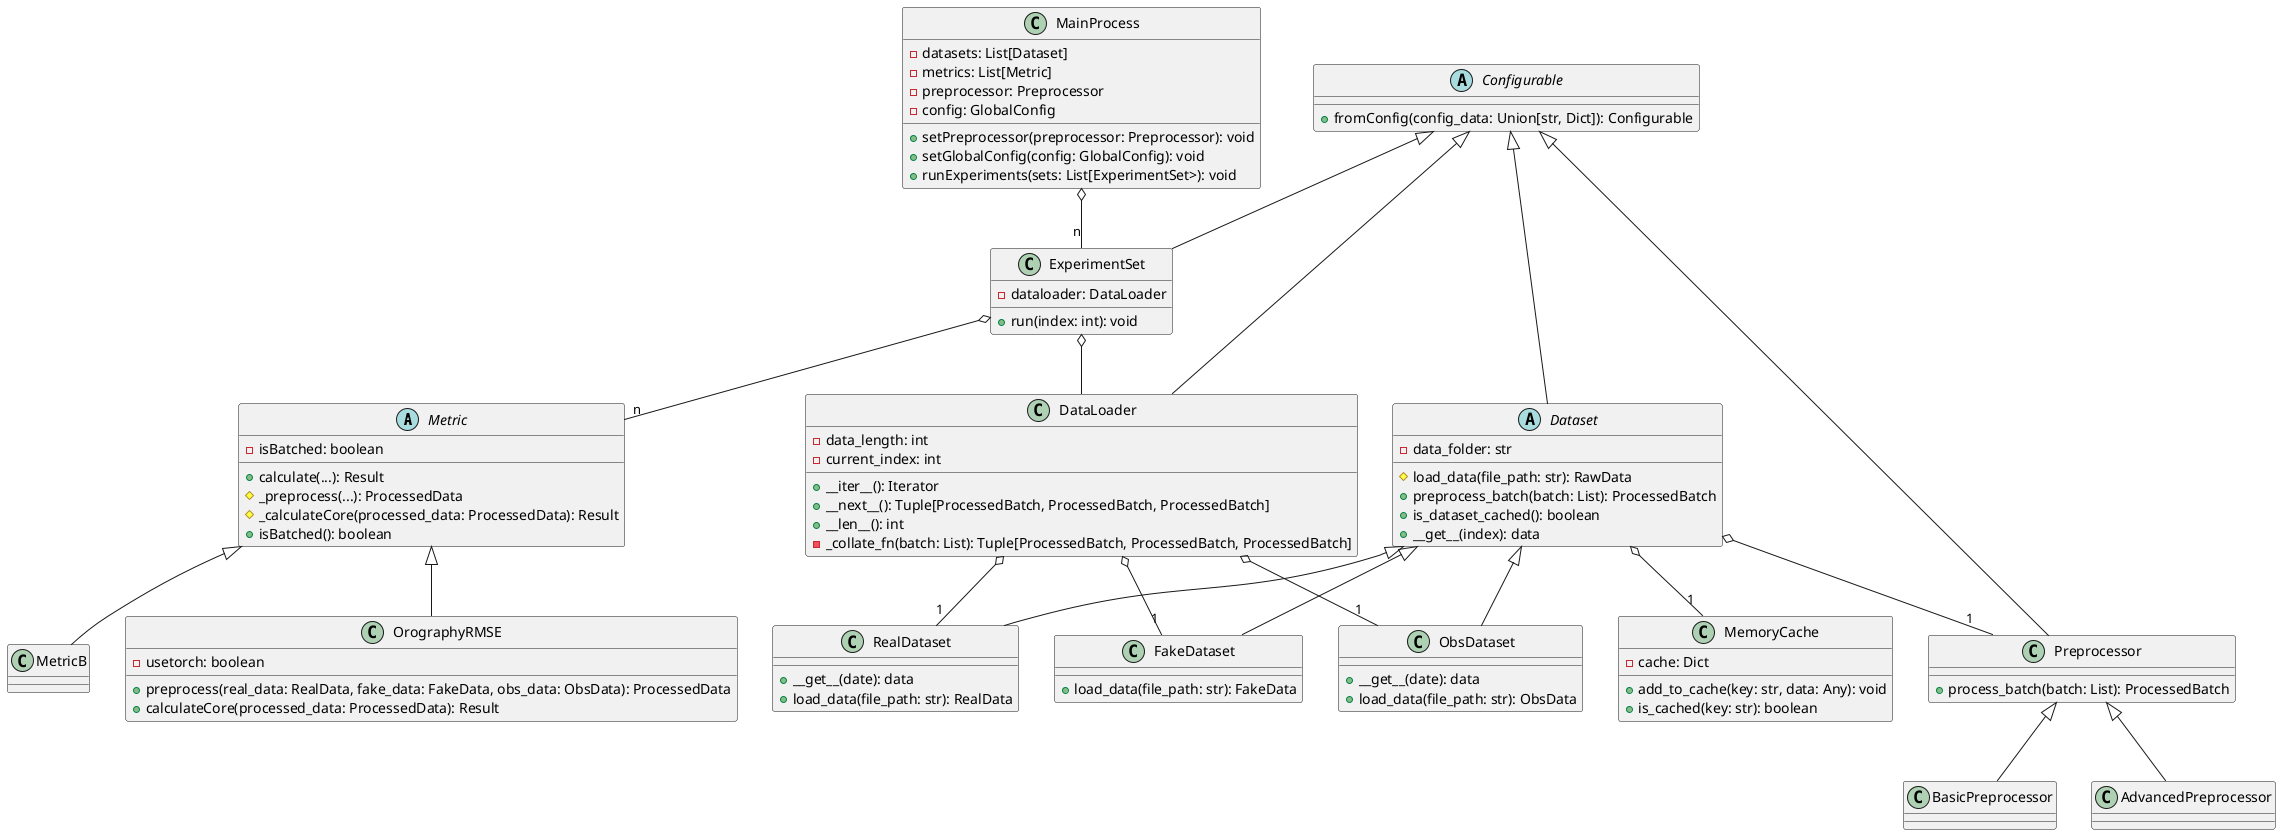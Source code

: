 @startuml
abstract class Metric {
  - isBatched: boolean

  + calculate(...): Result
  # _preprocess(...): ProcessedData
  # _calculateCore(processed_data: ProcessedData): Result
  + isBatched(): boolean
}

class OrographyRMSE {
  - usetorch: boolean

  + preprocess(real_data: RealData, fake_data: FakeData, obs_data: ObsData): ProcessedData
  + calculateCore(processed_data: ProcessedData): Result
}
Metric <|-- OrographyRMSE
abstract class Configurable {
  + fromConfig(config_data: Union[str, Dict]): Configurable
}

class Preprocessor extends Configurable {
  + process_batch(batch: List): ProcessedBatch
}

class MemoryCache {
  - cache: Dict

  + add_to_cache(key: str, data: Any): void
  + is_cached(key: str): boolean
}

abstract class Dataset extends Configurable {
  - data_folder: str

  # load_data(file_path: str): RawData
  + preprocess_batch(batch: List): ProcessedBatch
  + is_dataset_cached(): boolean
  + __get__(index): data
}

class RealDataset extends Dataset {
  + __get__(date): data
  + load_data(file_path: str): RealData
}

class FakeDataset extends Dataset {
  + load_data(file_path: str): FakeData
}

class ObsDataset extends Dataset {
  + __get__(date): data
  + load_data(file_path: str): ObsData
}

class DataLoader extends Configurable {
  - data_length: int
  - current_index: int

  + __iter__(): Iterator
  + __next__(): Tuple[ProcessedBatch, ProcessedBatch, ProcessedBatch]
  + __len__(): int
  - _collate_fn(batch: List): Tuple[ProcessedBatch, ProcessedBatch, ProcessedBatch]
}

class ExperimentSet extends Configurable {
  - dataloader: DataLoader

  + run(index: int): void
}

class MainProcess {
  - datasets: List[Dataset]
  - metrics: List[Metric]
  - preprocessor: Preprocessor
  - config: GlobalConfig

  + setPreprocessor(preprocessor: Preprocessor): void
  + setGlobalConfig(config: GlobalConfig): void
  + runExperiments(sets: List[ExperimentSet>): void
}

Metric <|-- MetricB
Preprocessor <|-- BasicPreprocessor
Preprocessor <|-- AdvancedPreprocessor
Dataset o-- "1" MemoryCache
MainProcess o-- "n" ExperimentSet
ExperimentSet o-- DataLoader
DataLoader o-- "1" RealDataset
DataLoader o-- "1" FakeDataset
DataLoader o-- "1" ObsDataset
Dataset o-- "1" Preprocessor
ExperimentSet o-- "n" Metric
@enduml
